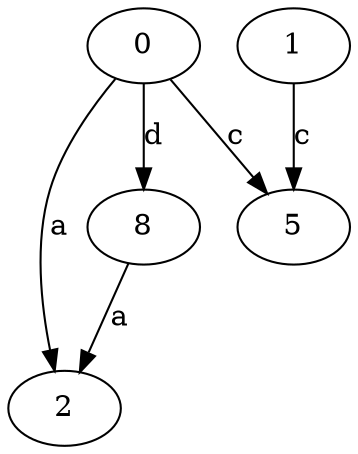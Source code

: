 strict digraph  {
0;
1;
2;
5;
8;
0 -> 2  [label=a];
0 -> 5  [label=c];
0 -> 8  [label=d];
1 -> 5  [label=c];
8 -> 2  [label=a];
}
